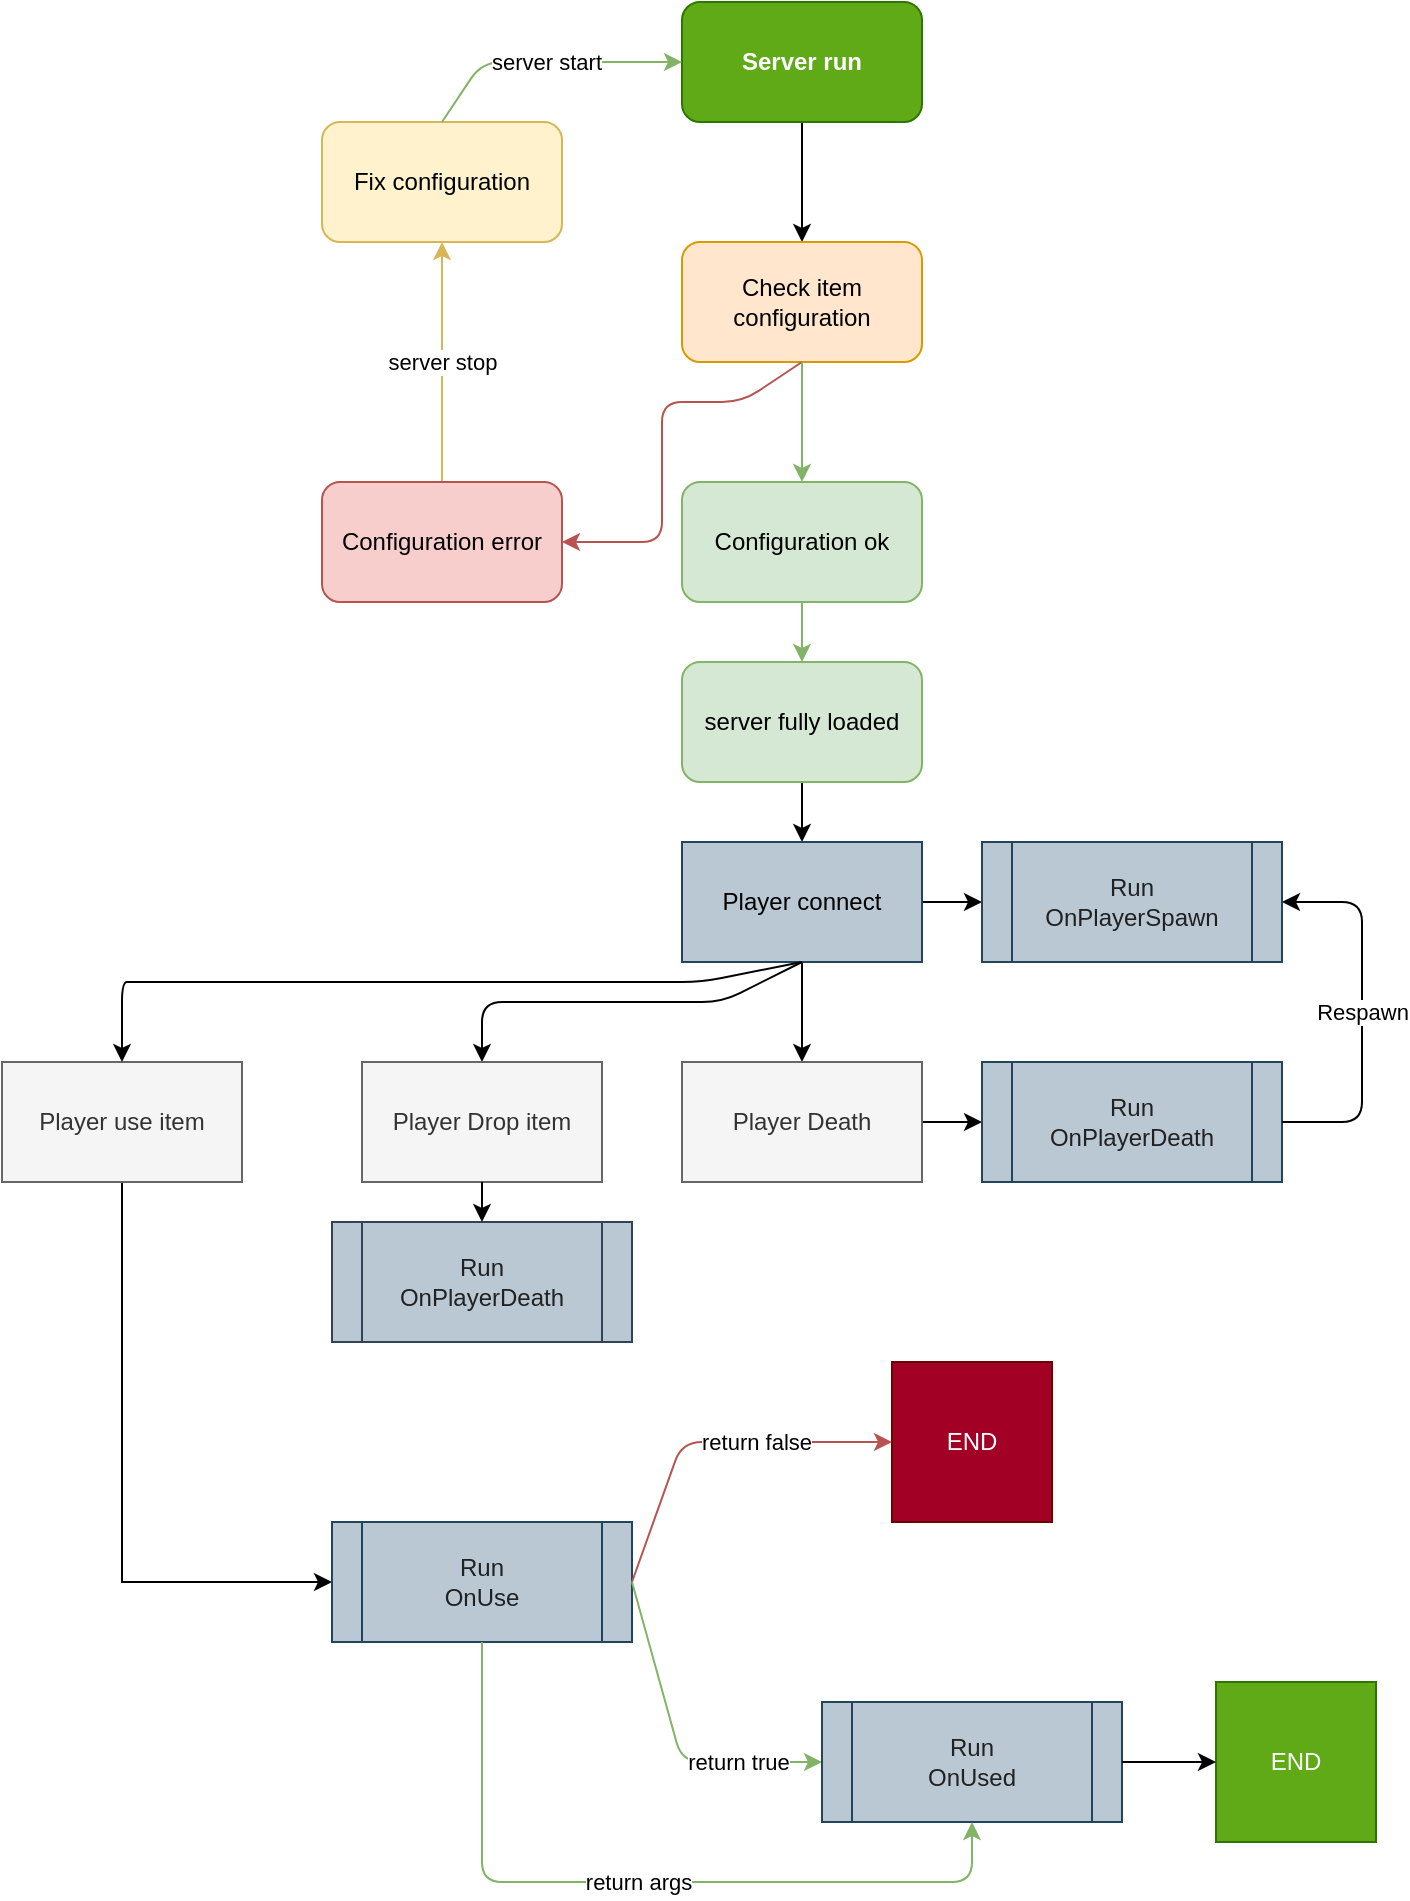<mxfile version="13.2.3" type="device"><diagram id="YBlFiqKtSkS2cT3W12VP" name="Page-1"><mxGraphModel dx="785" dy="520" grid="1" gridSize="10" guides="1" tooltips="1" connect="1" arrows="1" fold="1" page="1" pageScale="1" pageWidth="827" pageHeight="1169" math="0" shadow="0"><root><mxCell id="0"/><mxCell id="1" parent="0"/><mxCell id="NJEjHaV_4EjfKWpiJAmg-3" value="" style="edgeStyle=orthogonalEdgeStyle;rounded=0;orthogonalLoop=1;jettySize=auto;html=1;" edge="1" parent="1" source="NJEjHaV_4EjfKWpiJAmg-1" target="NJEjHaV_4EjfKWpiJAmg-2"><mxGeometry relative="1" as="geometry"/></mxCell><mxCell id="NJEjHaV_4EjfKWpiJAmg-1" value="&lt;b&gt;Server run&lt;/b&gt;" style="rounded=1;whiteSpace=wrap;html=1;fillColor=#60a917;strokeColor=#2D7600;fontColor=#ffffff;" vertex="1" parent="1"><mxGeometry x="480" y="40" width="120" height="60" as="geometry"/></mxCell><mxCell id="NJEjHaV_4EjfKWpiJAmg-2" value="Check item configuration" style="rounded=1;whiteSpace=wrap;html=1;fillColor=#ffe6cc;strokeColor=#d79b00;" vertex="1" parent="1"><mxGeometry x="480" y="160" width="120" height="60" as="geometry"/></mxCell><mxCell id="NJEjHaV_4EjfKWpiJAmg-8" value="server stop" style="edgeStyle=orthogonalEdgeStyle;rounded=0;orthogonalLoop=1;jettySize=auto;html=1;fillColor=#fff2cc;strokeColor=#d6b656;" edge="1" parent="1" source="NJEjHaV_4EjfKWpiJAmg-5" target="NJEjHaV_4EjfKWpiJAmg-7"><mxGeometry relative="1" as="geometry"/></mxCell><mxCell id="NJEjHaV_4EjfKWpiJAmg-5" value="Configuration error" style="rounded=1;whiteSpace=wrap;html=1;fillColor=#f8cecc;strokeColor=#b85450;" vertex="1" parent="1"><mxGeometry x="300" y="280" width="120" height="60" as="geometry"/></mxCell><mxCell id="NJEjHaV_4EjfKWpiJAmg-6" value="" style="endArrow=classic;html=1;exitX=0.5;exitY=1;exitDx=0;exitDy=0;entryX=1;entryY=0.5;entryDx=0;entryDy=0;fillColor=#f8cecc;strokeColor=#b85450;" edge="1" parent="1" source="NJEjHaV_4EjfKWpiJAmg-2" target="NJEjHaV_4EjfKWpiJAmg-5"><mxGeometry width="50" height="50" relative="1" as="geometry"><mxPoint x="530" y="350" as="sourcePoint"/><mxPoint x="580" y="300" as="targetPoint"/><Array as="points"><mxPoint x="510" y="240"/><mxPoint x="470" y="240"/><mxPoint x="470" y="310"/></Array></mxGeometry></mxCell><mxCell id="NJEjHaV_4EjfKWpiJAmg-7" value="Fix configuration" style="rounded=1;whiteSpace=wrap;html=1;fillColor=#fff2cc;strokeColor=#d6b656;" vertex="1" parent="1"><mxGeometry x="300" y="100" width="120" height="60" as="geometry"/></mxCell><mxCell id="NJEjHaV_4EjfKWpiJAmg-9" value="" style="endArrow=classic;html=1;fillColor=#d5e8d4;strokeColor=#82b366;exitX=0.5;exitY=1;exitDx=0;exitDy=0;entryX=0.5;entryY=0;entryDx=0;entryDy=0;" edge="1" parent="1" source="NJEjHaV_4EjfKWpiJAmg-2" target="NJEjHaV_4EjfKWpiJAmg-11"><mxGeometry width="50" height="50" relative="1" as="geometry"><mxPoint x="490" y="400" as="sourcePoint"/><mxPoint x="660" y="250" as="targetPoint"/><Array as="points"/></mxGeometry></mxCell><mxCell id="NJEjHaV_4EjfKWpiJAmg-10" value="server start" style="endArrow=classic;html=1;exitX=0.5;exitY=0;exitDx=0;exitDy=0;entryX=0;entryY=0.5;entryDx=0;entryDy=0;fillColor=#d5e8d4;strokeColor=#82b366;" edge="1" parent="1" source="NJEjHaV_4EjfKWpiJAmg-7" target="NJEjHaV_4EjfKWpiJAmg-1"><mxGeometry width="50" height="50" relative="1" as="geometry"><mxPoint x="370" y="80" as="sourcePoint"/><mxPoint x="420" y="30" as="targetPoint"/><Array as="points"><mxPoint x="380" y="70"/></Array></mxGeometry></mxCell><mxCell id="NJEjHaV_4EjfKWpiJAmg-13" value="" style="edgeStyle=orthogonalEdgeStyle;rounded=0;orthogonalLoop=1;jettySize=auto;html=1;fillColor=#d5e8d4;strokeColor=#82b366;" edge="1" parent="1" source="NJEjHaV_4EjfKWpiJAmg-11" target="NJEjHaV_4EjfKWpiJAmg-12"><mxGeometry relative="1" as="geometry"/></mxCell><mxCell id="NJEjHaV_4EjfKWpiJAmg-11" value="Configuration ok" style="rounded=1;whiteSpace=wrap;html=1;fillColor=#d5e8d4;strokeColor=#82b366;" vertex="1" parent="1"><mxGeometry x="480" y="280" width="120" height="60" as="geometry"/></mxCell><mxCell id="NJEjHaV_4EjfKWpiJAmg-15" value="" style="edgeStyle=orthogonalEdgeStyle;rounded=0;orthogonalLoop=1;jettySize=auto;html=1;" edge="1" parent="1" source="NJEjHaV_4EjfKWpiJAmg-12" target="NJEjHaV_4EjfKWpiJAmg-14"><mxGeometry relative="1" as="geometry"/></mxCell><mxCell id="NJEjHaV_4EjfKWpiJAmg-12" value="server fully loaded" style="rounded=1;whiteSpace=wrap;html=1;fillColor=#d5e8d4;strokeColor=#82b366;" vertex="1" parent="1"><mxGeometry x="480" y="370" width="120" height="60" as="geometry"/></mxCell><mxCell id="NJEjHaV_4EjfKWpiJAmg-17" value="" style="edgeStyle=orthogonalEdgeStyle;rounded=0;orthogonalLoop=1;jettySize=auto;html=1;" edge="1" parent="1" source="NJEjHaV_4EjfKWpiJAmg-14"><mxGeometry relative="1" as="geometry"><mxPoint x="630" y="490" as="targetPoint"/></mxGeometry></mxCell><mxCell id="NJEjHaV_4EjfKWpiJAmg-21" value="" style="edgeStyle=orthogonalEdgeStyle;rounded=0;orthogonalLoop=1;jettySize=auto;html=1;" edge="1" parent="1" source="NJEjHaV_4EjfKWpiJAmg-14" target="NJEjHaV_4EjfKWpiJAmg-20"><mxGeometry relative="1" as="geometry"/></mxCell><mxCell id="NJEjHaV_4EjfKWpiJAmg-14" value="Player connect" style="rounded=0;whiteSpace=wrap;html=1;fillColor=#bac8d3;strokeColor=#23445d;" vertex="1" parent="1"><mxGeometry x="480" y="460" width="120" height="60" as="geometry"/></mxCell><mxCell id="NJEjHaV_4EjfKWpiJAmg-18" value="&lt;font color=&quot;#212121&quot;&gt;Run&lt;br&gt;OnPlayerSpawn&lt;/font&gt;" style="shape=process;whiteSpace=wrap;html=1;backgroundOutline=1;fillColor=#bac8d3;strokeColor=#23445d;" vertex="1" parent="1"><mxGeometry x="630" y="460" width="150" height="60" as="geometry"/></mxCell><mxCell id="NJEjHaV_4EjfKWpiJAmg-23" value="" style="edgeStyle=orthogonalEdgeStyle;rounded=0;orthogonalLoop=1;jettySize=auto;html=1;" edge="1" parent="1" source="NJEjHaV_4EjfKWpiJAmg-20" target="NJEjHaV_4EjfKWpiJAmg-22"><mxGeometry relative="1" as="geometry"/></mxCell><mxCell id="NJEjHaV_4EjfKWpiJAmg-20" value="Player Death" style="rounded=0;whiteSpace=wrap;html=1;fillColor=#f5f5f5;strokeColor=#666666;fontColor=#333333;" vertex="1" parent="1"><mxGeometry x="480" y="570" width="120" height="60" as="geometry"/></mxCell><mxCell id="NJEjHaV_4EjfKWpiJAmg-22" value="&lt;font color=&quot;#212121&quot;&gt;Run&lt;br&gt;OnPlayerDeath&lt;/font&gt;" style="shape=process;whiteSpace=wrap;html=1;backgroundOutline=1;fillColor=#bac8d3;strokeColor=#23445d;" vertex="1" parent="1"><mxGeometry x="630" y="570" width="150" height="60" as="geometry"/></mxCell><mxCell id="NJEjHaV_4EjfKWpiJAmg-24" value="Respawn" style="endArrow=classic;html=1;exitX=1;exitY=0.5;exitDx=0;exitDy=0;entryX=1;entryY=0.5;entryDx=0;entryDy=0;" edge="1" parent="1" source="NJEjHaV_4EjfKWpiJAmg-22" target="NJEjHaV_4EjfKWpiJAmg-18"><mxGeometry width="50" height="50" relative="1" as="geometry"><mxPoint x="530" y="550" as="sourcePoint"/><mxPoint x="580" y="500" as="targetPoint"/><Array as="points"><mxPoint x="820" y="600"/><mxPoint x="820" y="490"/></Array></mxGeometry></mxCell><mxCell id="NJEjHaV_4EjfKWpiJAmg-25" value="" style="endArrow=classic;html=1;exitX=0.5;exitY=1;exitDx=0;exitDy=0;entryX=0.5;entryY=0;entryDx=0;entryDy=0;" edge="1" parent="1" source="NJEjHaV_4EjfKWpiJAmg-14" target="NJEjHaV_4EjfKWpiJAmg-26"><mxGeometry width="50" height="50" relative="1" as="geometry"><mxPoint x="530" y="550" as="sourcePoint"/><mxPoint x="420" y="560" as="targetPoint"/><Array as="points"><mxPoint x="500" y="540"/><mxPoint x="380" y="540"/></Array></mxGeometry></mxCell><mxCell id="NJEjHaV_4EjfKWpiJAmg-26" value="Player Drop item" style="rounded=0;whiteSpace=wrap;html=1;fillColor=#f5f5f5;strokeColor=#666666;fontColor=#333333;" vertex="1" parent="1"><mxGeometry x="320" y="570" width="120" height="60" as="geometry"/></mxCell><mxCell id="NJEjHaV_4EjfKWpiJAmg-27" value="&lt;font color=&quot;#212121&quot;&gt;Run&lt;br&gt;OnPlayerDeath&lt;/font&gt;" style="shape=process;whiteSpace=wrap;html=1;backgroundOutline=1;fillColor=#BAC8D3;strokeColor=#314354;fontColor=#ffffff;" vertex="1" parent="1"><mxGeometry x="305" y="650" width="150" height="60" as="geometry"/></mxCell><mxCell id="NJEjHaV_4EjfKWpiJAmg-30" value="" style="endArrow=classic;html=1;exitX=0.5;exitY=1;exitDx=0;exitDy=0;entryX=0.5;entryY=0;entryDx=0;entryDy=0;" edge="1" parent="1" source="NJEjHaV_4EjfKWpiJAmg-26" target="NJEjHaV_4EjfKWpiJAmg-27"><mxGeometry width="50" height="50" relative="1" as="geometry"><mxPoint x="510" y="720" as="sourcePoint"/><mxPoint x="560" y="670" as="targetPoint"/></mxGeometry></mxCell><mxCell id="NJEjHaV_4EjfKWpiJAmg-36" value="" style="edgeStyle=orthogonalEdgeStyle;rounded=0;orthogonalLoop=1;jettySize=auto;html=1;exitX=0.5;exitY=1;exitDx=0;exitDy=0;entryX=0;entryY=0.5;entryDx=0;entryDy=0;" edge="1" parent="1" source="NJEjHaV_4EjfKWpiJAmg-31" target="NJEjHaV_4EjfKWpiJAmg-35"><mxGeometry relative="1" as="geometry"><Array as="points"><mxPoint x="200" y="830"/></Array></mxGeometry></mxCell><mxCell id="NJEjHaV_4EjfKWpiJAmg-31" value="Player use item&lt;br&gt;" style="rounded=0;whiteSpace=wrap;html=1;fillColor=#f5f5f5;strokeColor=#666666;fontColor=#333333;" vertex="1" parent="1"><mxGeometry x="140" y="570" width="120" height="60" as="geometry"/></mxCell><mxCell id="NJEjHaV_4EjfKWpiJAmg-32" value="" style="endArrow=classic;html=1;exitX=0.5;exitY=1;exitDx=0;exitDy=0;entryX=0.5;entryY=0;entryDx=0;entryDy=0;" edge="1" parent="1" source="NJEjHaV_4EjfKWpiJAmg-14" target="NJEjHaV_4EjfKWpiJAmg-31"><mxGeometry width="50" height="50" relative="1" as="geometry"><mxPoint x="430" y="550" as="sourcePoint"/><mxPoint x="480" y="500" as="targetPoint"/><Array as="points"><mxPoint x="490" y="530"/><mxPoint x="210" y="530"/><mxPoint x="200" y="530"/></Array></mxGeometry></mxCell><mxCell id="NJEjHaV_4EjfKWpiJAmg-35" value="&lt;font color=&quot;#212121&quot;&gt;Run&lt;br&gt;OnUse&lt;/font&gt;" style="shape=process;whiteSpace=wrap;html=1;backgroundOutline=1;fillColor=#bac8d3;strokeColor=#23445d;" vertex="1" parent="1"><mxGeometry x="305" y="800" width="150" height="60" as="geometry"/></mxCell><mxCell id="NJEjHaV_4EjfKWpiJAmg-39" value="" style="endArrow=classic;html=1;exitX=1;exitY=0.5;exitDx=0;exitDy=0;entryX=0;entryY=0.5;entryDx=0;entryDy=0;fillColor=#f8cecc;strokeColor=#b85450;" edge="1" parent="1" source="NJEjHaV_4EjfKWpiJAmg-35" target="NJEjHaV_4EjfKWpiJAmg-42"><mxGeometry width="50" height="50" relative="1" as="geometry"><mxPoint x="430" y="820" as="sourcePoint"/><mxPoint x="550.0" y="760.0" as="targetPoint"/><Array as="points"><mxPoint x="480" y="760"/></Array></mxGeometry></mxCell><mxCell id="NJEjHaV_4EjfKWpiJAmg-44" value="return false" style="edgeLabel;html=1;align=center;verticalAlign=middle;resizable=0;points=[];" vertex="1" connectable="0" parent="NJEjHaV_4EjfKWpiJAmg-39"><mxGeometry x="0.03" y="-19" relative="1" as="geometry"><mxPoint x="19" y="-19" as="offset"/></mxGeometry></mxCell><mxCell id="NJEjHaV_4EjfKWpiJAmg-40" value="" style="endArrow=classic;html=1;exitX=1;exitY=0.5;exitDx=0;exitDy=0;entryX=0;entryY=0.5;entryDx=0;entryDy=0;fillColor=#d5e8d4;strokeColor=#82B366;" edge="1" parent="1" source="NJEjHaV_4EjfKWpiJAmg-35"><mxGeometry width="50" height="50" relative="1" as="geometry"><mxPoint x="430" y="820" as="sourcePoint"/><mxPoint x="550" y="920" as="targetPoint"/><Array as="points"><mxPoint x="480" y="920"/></Array></mxGeometry></mxCell><mxCell id="NJEjHaV_4EjfKWpiJAmg-45" value="return true" style="edgeLabel;html=1;align=center;verticalAlign=middle;resizable=0;points=[];" vertex="1" connectable="0" parent="NJEjHaV_4EjfKWpiJAmg-40"><mxGeometry x="0.143" y="28" relative="1" as="geometry"><mxPoint x="28" y="28" as="offset"/></mxGeometry></mxCell><mxCell id="NJEjHaV_4EjfKWpiJAmg-42" value="END" style="whiteSpace=wrap;html=1;aspect=fixed;fillColor=#a20025;strokeColor=#6F0000;fontColor=#ffffff;" vertex="1" parent="1"><mxGeometry x="585" y="720" width="80" height="80" as="geometry"/></mxCell><mxCell id="NJEjHaV_4EjfKWpiJAmg-43" value="&lt;font color=&quot;#212121&quot;&gt;Run&lt;br&gt;OnUsed&lt;/font&gt;" style="shape=process;whiteSpace=wrap;html=1;backgroundOutline=1;fillColor=#BAC8D3;strokeColor=#23445d;" vertex="1" parent="1"><mxGeometry x="550" y="890" width="150" height="60" as="geometry"/></mxCell><mxCell id="NJEjHaV_4EjfKWpiJAmg-46" value="END" style="whiteSpace=wrap;html=1;aspect=fixed;fillColor=#60a917;strokeColor=#2D7600;fontColor=#ffffff;" vertex="1" parent="1"><mxGeometry x="747" y="880" width="80" height="80" as="geometry"/></mxCell><mxCell id="NJEjHaV_4EjfKWpiJAmg-47" value="" style="endArrow=classic;html=1;exitX=1;exitY=0.5;exitDx=0;exitDy=0;entryX=0;entryY=0.5;entryDx=0;entryDy=0;" edge="1" parent="1" source="NJEjHaV_4EjfKWpiJAmg-43" target="NJEjHaV_4EjfKWpiJAmg-46"><mxGeometry width="50" height="50" relative="1" as="geometry"><mxPoint x="500" y="690" as="sourcePoint"/><mxPoint x="550" y="640" as="targetPoint"/></mxGeometry></mxCell><mxCell id="NJEjHaV_4EjfKWpiJAmg-48" value="return args" style="endArrow=classic;html=1;exitX=0.5;exitY=1;exitDx=0;exitDy=0;entryX=0.5;entryY=1;entryDx=0;entryDy=0;fillColor=#d5e8d4;strokeColor=#82b366;" edge="1" parent="1" source="NJEjHaV_4EjfKWpiJAmg-35" target="NJEjHaV_4EjfKWpiJAmg-43"><mxGeometry width="50" height="50" relative="1" as="geometry"><mxPoint x="610" y="930" as="sourcePoint"/><mxPoint x="660" y="880" as="targetPoint"/><Array as="points"><mxPoint x="380" y="980"/><mxPoint x="625" y="980"/></Array></mxGeometry></mxCell></root></mxGraphModel></diagram></mxfile>
